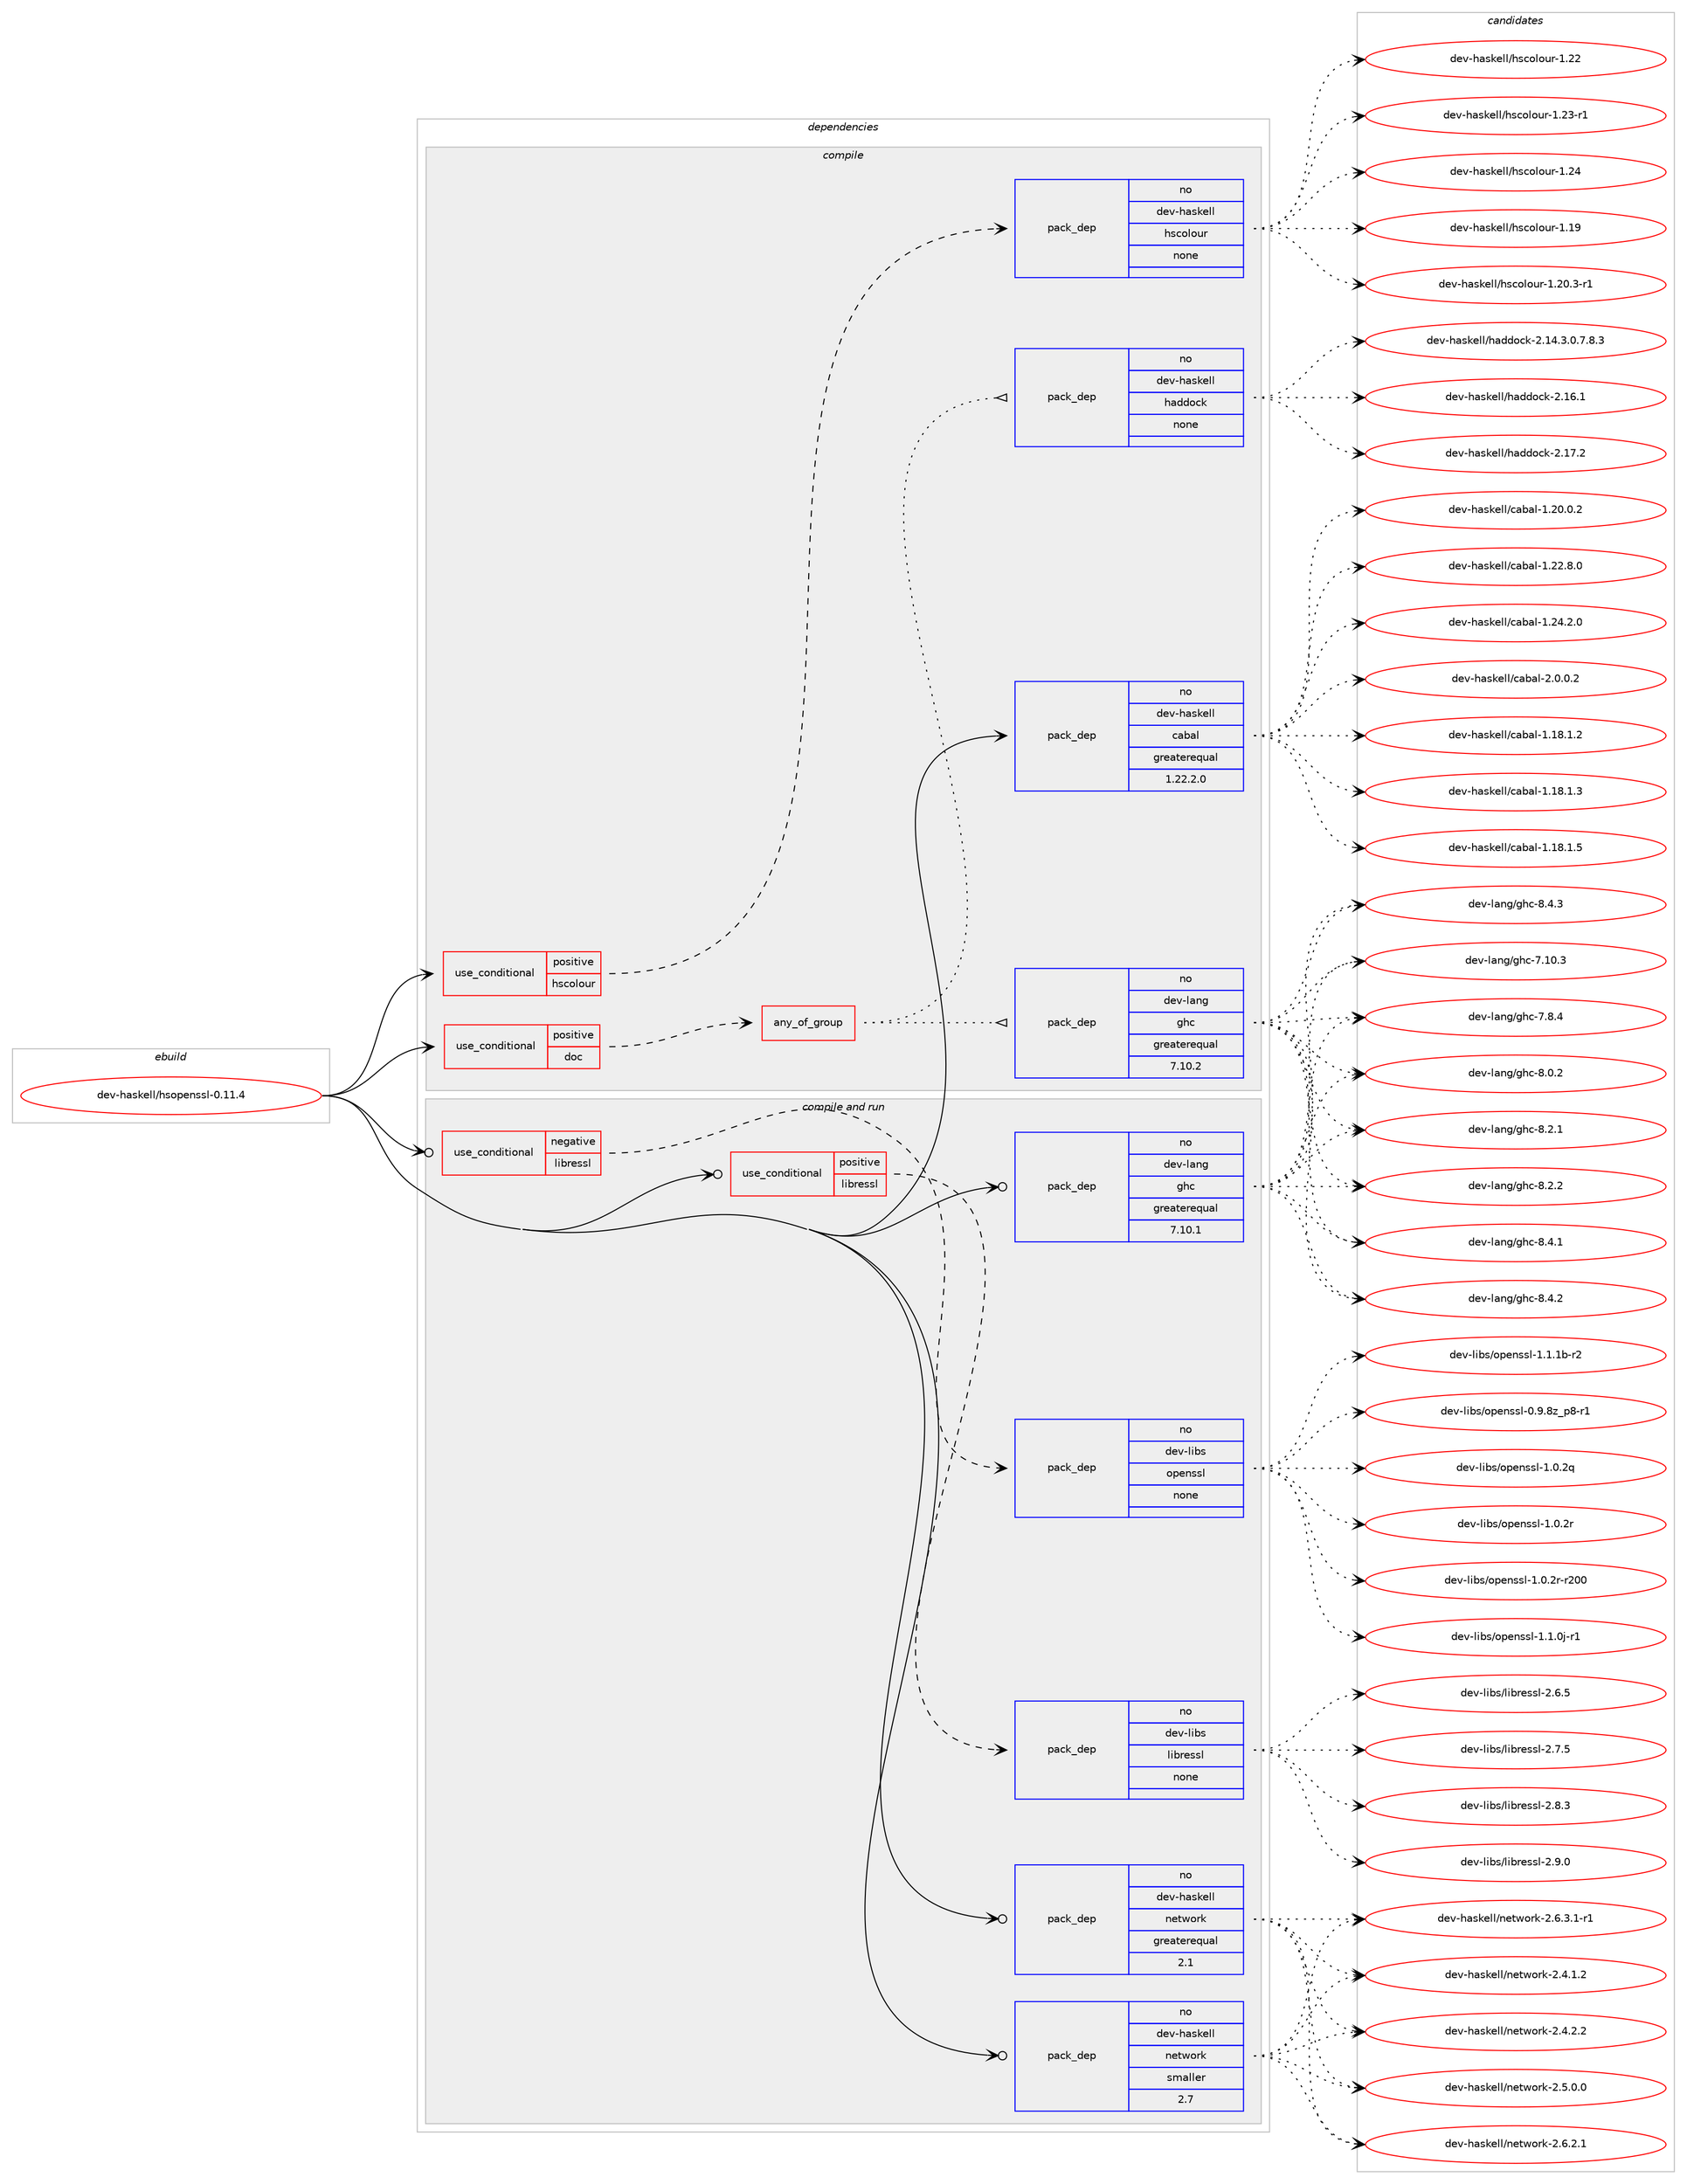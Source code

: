 digraph prolog {

# *************
# Graph options
# *************

newrank=true;
concentrate=true;
compound=true;
graph [rankdir=LR,fontname=Helvetica,fontsize=10,ranksep=1.5];#, ranksep=2.5, nodesep=0.2];
edge  [arrowhead=vee];
node  [fontname=Helvetica,fontsize=10];

# **********
# The ebuild
# **********

subgraph cluster_leftcol {
color=gray;
rank=same;
label=<<i>ebuild</i>>;
id [label="dev-haskell/hsopenssl-0.11.4", color=red, width=4, href="../dev-haskell/hsopenssl-0.11.4.svg"];
}

# ****************
# The dependencies
# ****************

subgraph cluster_midcol {
color=gray;
label=<<i>dependencies</i>>;
subgraph cluster_compile {
fillcolor="#eeeeee";
style=filled;
label=<<i>compile</i>>;
subgraph cond359989 {
dependency1335087 [label=<<TABLE BORDER="0" CELLBORDER="1" CELLSPACING="0" CELLPADDING="4"><TR><TD ROWSPAN="3" CELLPADDING="10">use_conditional</TD></TR><TR><TD>positive</TD></TR><TR><TD>doc</TD></TR></TABLE>>, shape=none, color=red];
subgraph any21043 {
dependency1335088 [label=<<TABLE BORDER="0" CELLBORDER="1" CELLSPACING="0" CELLPADDING="4"><TR><TD CELLPADDING="10">any_of_group</TD></TR></TABLE>>, shape=none, color=red];subgraph pack953503 {
dependency1335089 [label=<<TABLE BORDER="0" CELLBORDER="1" CELLSPACING="0" CELLPADDING="4" WIDTH="220"><TR><TD ROWSPAN="6" CELLPADDING="30">pack_dep</TD></TR><TR><TD WIDTH="110">no</TD></TR><TR><TD>dev-haskell</TD></TR><TR><TD>haddock</TD></TR><TR><TD>none</TD></TR><TR><TD></TD></TR></TABLE>>, shape=none, color=blue];
}
dependency1335088:e -> dependency1335089:w [weight=20,style="dotted",arrowhead="oinv"];
subgraph pack953504 {
dependency1335090 [label=<<TABLE BORDER="0" CELLBORDER="1" CELLSPACING="0" CELLPADDING="4" WIDTH="220"><TR><TD ROWSPAN="6" CELLPADDING="30">pack_dep</TD></TR><TR><TD WIDTH="110">no</TD></TR><TR><TD>dev-lang</TD></TR><TR><TD>ghc</TD></TR><TR><TD>greaterequal</TD></TR><TR><TD>7.10.2</TD></TR></TABLE>>, shape=none, color=blue];
}
dependency1335088:e -> dependency1335090:w [weight=20,style="dotted",arrowhead="oinv"];
}
dependency1335087:e -> dependency1335088:w [weight=20,style="dashed",arrowhead="vee"];
}
id:e -> dependency1335087:w [weight=20,style="solid",arrowhead="vee"];
subgraph cond359990 {
dependency1335091 [label=<<TABLE BORDER="0" CELLBORDER="1" CELLSPACING="0" CELLPADDING="4"><TR><TD ROWSPAN="3" CELLPADDING="10">use_conditional</TD></TR><TR><TD>positive</TD></TR><TR><TD>hscolour</TD></TR></TABLE>>, shape=none, color=red];
subgraph pack953505 {
dependency1335092 [label=<<TABLE BORDER="0" CELLBORDER="1" CELLSPACING="0" CELLPADDING="4" WIDTH="220"><TR><TD ROWSPAN="6" CELLPADDING="30">pack_dep</TD></TR><TR><TD WIDTH="110">no</TD></TR><TR><TD>dev-haskell</TD></TR><TR><TD>hscolour</TD></TR><TR><TD>none</TD></TR><TR><TD></TD></TR></TABLE>>, shape=none, color=blue];
}
dependency1335091:e -> dependency1335092:w [weight=20,style="dashed",arrowhead="vee"];
}
id:e -> dependency1335091:w [weight=20,style="solid",arrowhead="vee"];
subgraph pack953506 {
dependency1335093 [label=<<TABLE BORDER="0" CELLBORDER="1" CELLSPACING="0" CELLPADDING="4" WIDTH="220"><TR><TD ROWSPAN="6" CELLPADDING="30">pack_dep</TD></TR><TR><TD WIDTH="110">no</TD></TR><TR><TD>dev-haskell</TD></TR><TR><TD>cabal</TD></TR><TR><TD>greaterequal</TD></TR><TR><TD>1.22.2.0</TD></TR></TABLE>>, shape=none, color=blue];
}
id:e -> dependency1335093:w [weight=20,style="solid",arrowhead="vee"];
}
subgraph cluster_compileandrun {
fillcolor="#eeeeee";
style=filled;
label=<<i>compile and run</i>>;
subgraph cond359991 {
dependency1335094 [label=<<TABLE BORDER="0" CELLBORDER="1" CELLSPACING="0" CELLPADDING="4"><TR><TD ROWSPAN="3" CELLPADDING="10">use_conditional</TD></TR><TR><TD>negative</TD></TR><TR><TD>libressl</TD></TR></TABLE>>, shape=none, color=red];
subgraph pack953507 {
dependency1335095 [label=<<TABLE BORDER="0" CELLBORDER="1" CELLSPACING="0" CELLPADDING="4" WIDTH="220"><TR><TD ROWSPAN="6" CELLPADDING="30">pack_dep</TD></TR><TR><TD WIDTH="110">no</TD></TR><TR><TD>dev-libs</TD></TR><TR><TD>openssl</TD></TR><TR><TD>none</TD></TR><TR><TD></TD></TR></TABLE>>, shape=none, color=blue];
}
dependency1335094:e -> dependency1335095:w [weight=20,style="dashed",arrowhead="vee"];
}
id:e -> dependency1335094:w [weight=20,style="solid",arrowhead="odotvee"];
subgraph cond359992 {
dependency1335096 [label=<<TABLE BORDER="0" CELLBORDER="1" CELLSPACING="0" CELLPADDING="4"><TR><TD ROWSPAN="3" CELLPADDING="10">use_conditional</TD></TR><TR><TD>positive</TD></TR><TR><TD>libressl</TD></TR></TABLE>>, shape=none, color=red];
subgraph pack953508 {
dependency1335097 [label=<<TABLE BORDER="0" CELLBORDER="1" CELLSPACING="0" CELLPADDING="4" WIDTH="220"><TR><TD ROWSPAN="6" CELLPADDING="30">pack_dep</TD></TR><TR><TD WIDTH="110">no</TD></TR><TR><TD>dev-libs</TD></TR><TR><TD>libressl</TD></TR><TR><TD>none</TD></TR><TR><TD></TD></TR></TABLE>>, shape=none, color=blue];
}
dependency1335096:e -> dependency1335097:w [weight=20,style="dashed",arrowhead="vee"];
}
id:e -> dependency1335096:w [weight=20,style="solid",arrowhead="odotvee"];
subgraph pack953509 {
dependency1335098 [label=<<TABLE BORDER="0" CELLBORDER="1" CELLSPACING="0" CELLPADDING="4" WIDTH="220"><TR><TD ROWSPAN="6" CELLPADDING="30">pack_dep</TD></TR><TR><TD WIDTH="110">no</TD></TR><TR><TD>dev-haskell</TD></TR><TR><TD>network</TD></TR><TR><TD>greaterequal</TD></TR><TR><TD>2.1</TD></TR></TABLE>>, shape=none, color=blue];
}
id:e -> dependency1335098:w [weight=20,style="solid",arrowhead="odotvee"];
subgraph pack953510 {
dependency1335099 [label=<<TABLE BORDER="0" CELLBORDER="1" CELLSPACING="0" CELLPADDING="4" WIDTH="220"><TR><TD ROWSPAN="6" CELLPADDING="30">pack_dep</TD></TR><TR><TD WIDTH="110">no</TD></TR><TR><TD>dev-haskell</TD></TR><TR><TD>network</TD></TR><TR><TD>smaller</TD></TR><TR><TD>2.7</TD></TR></TABLE>>, shape=none, color=blue];
}
id:e -> dependency1335099:w [weight=20,style="solid",arrowhead="odotvee"];
subgraph pack953511 {
dependency1335100 [label=<<TABLE BORDER="0" CELLBORDER="1" CELLSPACING="0" CELLPADDING="4" WIDTH="220"><TR><TD ROWSPAN="6" CELLPADDING="30">pack_dep</TD></TR><TR><TD WIDTH="110">no</TD></TR><TR><TD>dev-lang</TD></TR><TR><TD>ghc</TD></TR><TR><TD>greaterequal</TD></TR><TR><TD>7.10.1</TD></TR></TABLE>>, shape=none, color=blue];
}
id:e -> dependency1335100:w [weight=20,style="solid",arrowhead="odotvee"];
}
subgraph cluster_run {
fillcolor="#eeeeee";
style=filled;
label=<<i>run</i>>;
}
}

# **************
# The candidates
# **************

subgraph cluster_choices {
rank=same;
color=gray;
label=<<i>candidates</i>>;

subgraph choice953503 {
color=black;
nodesep=1;
choice1001011184510497115107101108108471049710010011199107455046495246514648465546564651 [label="dev-haskell/haddock-2.14.3.0.7.8.3", color=red, width=4,href="../dev-haskell/haddock-2.14.3.0.7.8.3.svg"];
choice100101118451049711510710110810847104971001001119910745504649544649 [label="dev-haskell/haddock-2.16.1", color=red, width=4,href="../dev-haskell/haddock-2.16.1.svg"];
choice100101118451049711510710110810847104971001001119910745504649554650 [label="dev-haskell/haddock-2.17.2", color=red, width=4,href="../dev-haskell/haddock-2.17.2.svg"];
dependency1335089:e -> choice1001011184510497115107101108108471049710010011199107455046495246514648465546564651:w [style=dotted,weight="100"];
dependency1335089:e -> choice100101118451049711510710110810847104971001001119910745504649544649:w [style=dotted,weight="100"];
dependency1335089:e -> choice100101118451049711510710110810847104971001001119910745504649554650:w [style=dotted,weight="100"];
}
subgraph choice953504 {
color=black;
nodesep=1;
choice1001011184510897110103471031049945554649484651 [label="dev-lang/ghc-7.10.3", color=red, width=4,href="../dev-lang/ghc-7.10.3.svg"];
choice10010111845108971101034710310499455546564652 [label="dev-lang/ghc-7.8.4", color=red, width=4,href="../dev-lang/ghc-7.8.4.svg"];
choice10010111845108971101034710310499455646484650 [label="dev-lang/ghc-8.0.2", color=red, width=4,href="../dev-lang/ghc-8.0.2.svg"];
choice10010111845108971101034710310499455646504649 [label="dev-lang/ghc-8.2.1", color=red, width=4,href="../dev-lang/ghc-8.2.1.svg"];
choice10010111845108971101034710310499455646504650 [label="dev-lang/ghc-8.2.2", color=red, width=4,href="../dev-lang/ghc-8.2.2.svg"];
choice10010111845108971101034710310499455646524649 [label="dev-lang/ghc-8.4.1", color=red, width=4,href="../dev-lang/ghc-8.4.1.svg"];
choice10010111845108971101034710310499455646524650 [label="dev-lang/ghc-8.4.2", color=red, width=4,href="../dev-lang/ghc-8.4.2.svg"];
choice10010111845108971101034710310499455646524651 [label="dev-lang/ghc-8.4.3", color=red, width=4,href="../dev-lang/ghc-8.4.3.svg"];
dependency1335090:e -> choice1001011184510897110103471031049945554649484651:w [style=dotted,weight="100"];
dependency1335090:e -> choice10010111845108971101034710310499455546564652:w [style=dotted,weight="100"];
dependency1335090:e -> choice10010111845108971101034710310499455646484650:w [style=dotted,weight="100"];
dependency1335090:e -> choice10010111845108971101034710310499455646504649:w [style=dotted,weight="100"];
dependency1335090:e -> choice10010111845108971101034710310499455646504650:w [style=dotted,weight="100"];
dependency1335090:e -> choice10010111845108971101034710310499455646524649:w [style=dotted,weight="100"];
dependency1335090:e -> choice10010111845108971101034710310499455646524650:w [style=dotted,weight="100"];
dependency1335090:e -> choice10010111845108971101034710310499455646524651:w [style=dotted,weight="100"];
}
subgraph choice953505 {
color=black;
nodesep=1;
choice100101118451049711510710110810847104115991111081111171144549464957 [label="dev-haskell/hscolour-1.19", color=red, width=4,href="../dev-haskell/hscolour-1.19.svg"];
choice10010111845104971151071011081084710411599111108111117114454946504846514511449 [label="dev-haskell/hscolour-1.20.3-r1", color=red, width=4,href="../dev-haskell/hscolour-1.20.3-r1.svg"];
choice100101118451049711510710110810847104115991111081111171144549465050 [label="dev-haskell/hscolour-1.22", color=red, width=4,href="../dev-haskell/hscolour-1.22.svg"];
choice1001011184510497115107101108108471041159911110811111711445494650514511449 [label="dev-haskell/hscolour-1.23-r1", color=red, width=4,href="../dev-haskell/hscolour-1.23-r1.svg"];
choice100101118451049711510710110810847104115991111081111171144549465052 [label="dev-haskell/hscolour-1.24", color=red, width=4,href="../dev-haskell/hscolour-1.24.svg"];
dependency1335092:e -> choice100101118451049711510710110810847104115991111081111171144549464957:w [style=dotted,weight="100"];
dependency1335092:e -> choice10010111845104971151071011081084710411599111108111117114454946504846514511449:w [style=dotted,weight="100"];
dependency1335092:e -> choice100101118451049711510710110810847104115991111081111171144549465050:w [style=dotted,weight="100"];
dependency1335092:e -> choice1001011184510497115107101108108471041159911110811111711445494650514511449:w [style=dotted,weight="100"];
dependency1335092:e -> choice100101118451049711510710110810847104115991111081111171144549465052:w [style=dotted,weight="100"];
}
subgraph choice953506 {
color=black;
nodesep=1;
choice10010111845104971151071011081084799979897108454946495646494650 [label="dev-haskell/cabal-1.18.1.2", color=red, width=4,href="../dev-haskell/cabal-1.18.1.2.svg"];
choice10010111845104971151071011081084799979897108454946495646494651 [label="dev-haskell/cabal-1.18.1.3", color=red, width=4,href="../dev-haskell/cabal-1.18.1.3.svg"];
choice10010111845104971151071011081084799979897108454946495646494653 [label="dev-haskell/cabal-1.18.1.5", color=red, width=4,href="../dev-haskell/cabal-1.18.1.5.svg"];
choice10010111845104971151071011081084799979897108454946504846484650 [label="dev-haskell/cabal-1.20.0.2", color=red, width=4,href="../dev-haskell/cabal-1.20.0.2.svg"];
choice10010111845104971151071011081084799979897108454946505046564648 [label="dev-haskell/cabal-1.22.8.0", color=red, width=4,href="../dev-haskell/cabal-1.22.8.0.svg"];
choice10010111845104971151071011081084799979897108454946505246504648 [label="dev-haskell/cabal-1.24.2.0", color=red, width=4,href="../dev-haskell/cabal-1.24.2.0.svg"];
choice100101118451049711510710110810847999798971084550464846484650 [label="dev-haskell/cabal-2.0.0.2", color=red, width=4,href="../dev-haskell/cabal-2.0.0.2.svg"];
dependency1335093:e -> choice10010111845104971151071011081084799979897108454946495646494650:w [style=dotted,weight="100"];
dependency1335093:e -> choice10010111845104971151071011081084799979897108454946495646494651:w [style=dotted,weight="100"];
dependency1335093:e -> choice10010111845104971151071011081084799979897108454946495646494653:w [style=dotted,weight="100"];
dependency1335093:e -> choice10010111845104971151071011081084799979897108454946504846484650:w [style=dotted,weight="100"];
dependency1335093:e -> choice10010111845104971151071011081084799979897108454946505046564648:w [style=dotted,weight="100"];
dependency1335093:e -> choice10010111845104971151071011081084799979897108454946505246504648:w [style=dotted,weight="100"];
dependency1335093:e -> choice100101118451049711510710110810847999798971084550464846484650:w [style=dotted,weight="100"];
}
subgraph choice953507 {
color=black;
nodesep=1;
choice10010111845108105981154711111210111011511510845484657465612295112564511449 [label="dev-libs/openssl-0.9.8z_p8-r1", color=red, width=4,href="../dev-libs/openssl-0.9.8z_p8-r1.svg"];
choice100101118451081059811547111112101110115115108454946484650113 [label="dev-libs/openssl-1.0.2q", color=red, width=4,href="../dev-libs/openssl-1.0.2q.svg"];
choice100101118451081059811547111112101110115115108454946484650114 [label="dev-libs/openssl-1.0.2r", color=red, width=4,href="../dev-libs/openssl-1.0.2r.svg"];
choice10010111845108105981154711111210111011511510845494648465011445114504848 [label="dev-libs/openssl-1.0.2r-r200", color=red, width=4,href="../dev-libs/openssl-1.0.2r-r200.svg"];
choice1001011184510810598115471111121011101151151084549464946481064511449 [label="dev-libs/openssl-1.1.0j-r1", color=red, width=4,href="../dev-libs/openssl-1.1.0j-r1.svg"];
choice100101118451081059811547111112101110115115108454946494649984511450 [label="dev-libs/openssl-1.1.1b-r2", color=red, width=4,href="../dev-libs/openssl-1.1.1b-r2.svg"];
dependency1335095:e -> choice10010111845108105981154711111210111011511510845484657465612295112564511449:w [style=dotted,weight="100"];
dependency1335095:e -> choice100101118451081059811547111112101110115115108454946484650113:w [style=dotted,weight="100"];
dependency1335095:e -> choice100101118451081059811547111112101110115115108454946484650114:w [style=dotted,weight="100"];
dependency1335095:e -> choice10010111845108105981154711111210111011511510845494648465011445114504848:w [style=dotted,weight="100"];
dependency1335095:e -> choice1001011184510810598115471111121011101151151084549464946481064511449:w [style=dotted,weight="100"];
dependency1335095:e -> choice100101118451081059811547111112101110115115108454946494649984511450:w [style=dotted,weight="100"];
}
subgraph choice953508 {
color=black;
nodesep=1;
choice10010111845108105981154710810598114101115115108455046544653 [label="dev-libs/libressl-2.6.5", color=red, width=4,href="../dev-libs/libressl-2.6.5.svg"];
choice10010111845108105981154710810598114101115115108455046554653 [label="dev-libs/libressl-2.7.5", color=red, width=4,href="../dev-libs/libressl-2.7.5.svg"];
choice10010111845108105981154710810598114101115115108455046564651 [label="dev-libs/libressl-2.8.3", color=red, width=4,href="../dev-libs/libressl-2.8.3.svg"];
choice10010111845108105981154710810598114101115115108455046574648 [label="dev-libs/libressl-2.9.0", color=red, width=4,href="../dev-libs/libressl-2.9.0.svg"];
dependency1335097:e -> choice10010111845108105981154710810598114101115115108455046544653:w [style=dotted,weight="100"];
dependency1335097:e -> choice10010111845108105981154710810598114101115115108455046554653:w [style=dotted,weight="100"];
dependency1335097:e -> choice10010111845108105981154710810598114101115115108455046564651:w [style=dotted,weight="100"];
dependency1335097:e -> choice10010111845108105981154710810598114101115115108455046574648:w [style=dotted,weight="100"];
}
subgraph choice953509 {
color=black;
nodesep=1;
choice1001011184510497115107101108108471101011161191111141074550465246494650 [label="dev-haskell/network-2.4.1.2", color=red, width=4,href="../dev-haskell/network-2.4.1.2.svg"];
choice1001011184510497115107101108108471101011161191111141074550465246504650 [label="dev-haskell/network-2.4.2.2", color=red, width=4,href="../dev-haskell/network-2.4.2.2.svg"];
choice1001011184510497115107101108108471101011161191111141074550465346484648 [label="dev-haskell/network-2.5.0.0", color=red, width=4,href="../dev-haskell/network-2.5.0.0.svg"];
choice1001011184510497115107101108108471101011161191111141074550465446504649 [label="dev-haskell/network-2.6.2.1", color=red, width=4,href="../dev-haskell/network-2.6.2.1.svg"];
choice10010111845104971151071011081084711010111611911111410745504654465146494511449 [label="dev-haskell/network-2.6.3.1-r1", color=red, width=4,href="../dev-haskell/network-2.6.3.1-r1.svg"];
dependency1335098:e -> choice1001011184510497115107101108108471101011161191111141074550465246494650:w [style=dotted,weight="100"];
dependency1335098:e -> choice1001011184510497115107101108108471101011161191111141074550465246504650:w [style=dotted,weight="100"];
dependency1335098:e -> choice1001011184510497115107101108108471101011161191111141074550465346484648:w [style=dotted,weight="100"];
dependency1335098:e -> choice1001011184510497115107101108108471101011161191111141074550465446504649:w [style=dotted,weight="100"];
dependency1335098:e -> choice10010111845104971151071011081084711010111611911111410745504654465146494511449:w [style=dotted,weight="100"];
}
subgraph choice953510 {
color=black;
nodesep=1;
choice1001011184510497115107101108108471101011161191111141074550465246494650 [label="dev-haskell/network-2.4.1.2", color=red, width=4,href="../dev-haskell/network-2.4.1.2.svg"];
choice1001011184510497115107101108108471101011161191111141074550465246504650 [label="dev-haskell/network-2.4.2.2", color=red, width=4,href="../dev-haskell/network-2.4.2.2.svg"];
choice1001011184510497115107101108108471101011161191111141074550465346484648 [label="dev-haskell/network-2.5.0.0", color=red, width=4,href="../dev-haskell/network-2.5.0.0.svg"];
choice1001011184510497115107101108108471101011161191111141074550465446504649 [label="dev-haskell/network-2.6.2.1", color=red, width=4,href="../dev-haskell/network-2.6.2.1.svg"];
choice10010111845104971151071011081084711010111611911111410745504654465146494511449 [label="dev-haskell/network-2.6.3.1-r1", color=red, width=4,href="../dev-haskell/network-2.6.3.1-r1.svg"];
dependency1335099:e -> choice1001011184510497115107101108108471101011161191111141074550465246494650:w [style=dotted,weight="100"];
dependency1335099:e -> choice1001011184510497115107101108108471101011161191111141074550465246504650:w [style=dotted,weight="100"];
dependency1335099:e -> choice1001011184510497115107101108108471101011161191111141074550465346484648:w [style=dotted,weight="100"];
dependency1335099:e -> choice1001011184510497115107101108108471101011161191111141074550465446504649:w [style=dotted,weight="100"];
dependency1335099:e -> choice10010111845104971151071011081084711010111611911111410745504654465146494511449:w [style=dotted,weight="100"];
}
subgraph choice953511 {
color=black;
nodesep=1;
choice1001011184510897110103471031049945554649484651 [label="dev-lang/ghc-7.10.3", color=red, width=4,href="../dev-lang/ghc-7.10.3.svg"];
choice10010111845108971101034710310499455546564652 [label="dev-lang/ghc-7.8.4", color=red, width=4,href="../dev-lang/ghc-7.8.4.svg"];
choice10010111845108971101034710310499455646484650 [label="dev-lang/ghc-8.0.2", color=red, width=4,href="../dev-lang/ghc-8.0.2.svg"];
choice10010111845108971101034710310499455646504649 [label="dev-lang/ghc-8.2.1", color=red, width=4,href="../dev-lang/ghc-8.2.1.svg"];
choice10010111845108971101034710310499455646504650 [label="dev-lang/ghc-8.2.2", color=red, width=4,href="../dev-lang/ghc-8.2.2.svg"];
choice10010111845108971101034710310499455646524649 [label="dev-lang/ghc-8.4.1", color=red, width=4,href="../dev-lang/ghc-8.4.1.svg"];
choice10010111845108971101034710310499455646524650 [label="dev-lang/ghc-8.4.2", color=red, width=4,href="../dev-lang/ghc-8.4.2.svg"];
choice10010111845108971101034710310499455646524651 [label="dev-lang/ghc-8.4.3", color=red, width=4,href="../dev-lang/ghc-8.4.3.svg"];
dependency1335100:e -> choice1001011184510897110103471031049945554649484651:w [style=dotted,weight="100"];
dependency1335100:e -> choice10010111845108971101034710310499455546564652:w [style=dotted,weight="100"];
dependency1335100:e -> choice10010111845108971101034710310499455646484650:w [style=dotted,weight="100"];
dependency1335100:e -> choice10010111845108971101034710310499455646504649:w [style=dotted,weight="100"];
dependency1335100:e -> choice10010111845108971101034710310499455646504650:w [style=dotted,weight="100"];
dependency1335100:e -> choice10010111845108971101034710310499455646524649:w [style=dotted,weight="100"];
dependency1335100:e -> choice10010111845108971101034710310499455646524650:w [style=dotted,weight="100"];
dependency1335100:e -> choice10010111845108971101034710310499455646524651:w [style=dotted,weight="100"];
}
}

}
